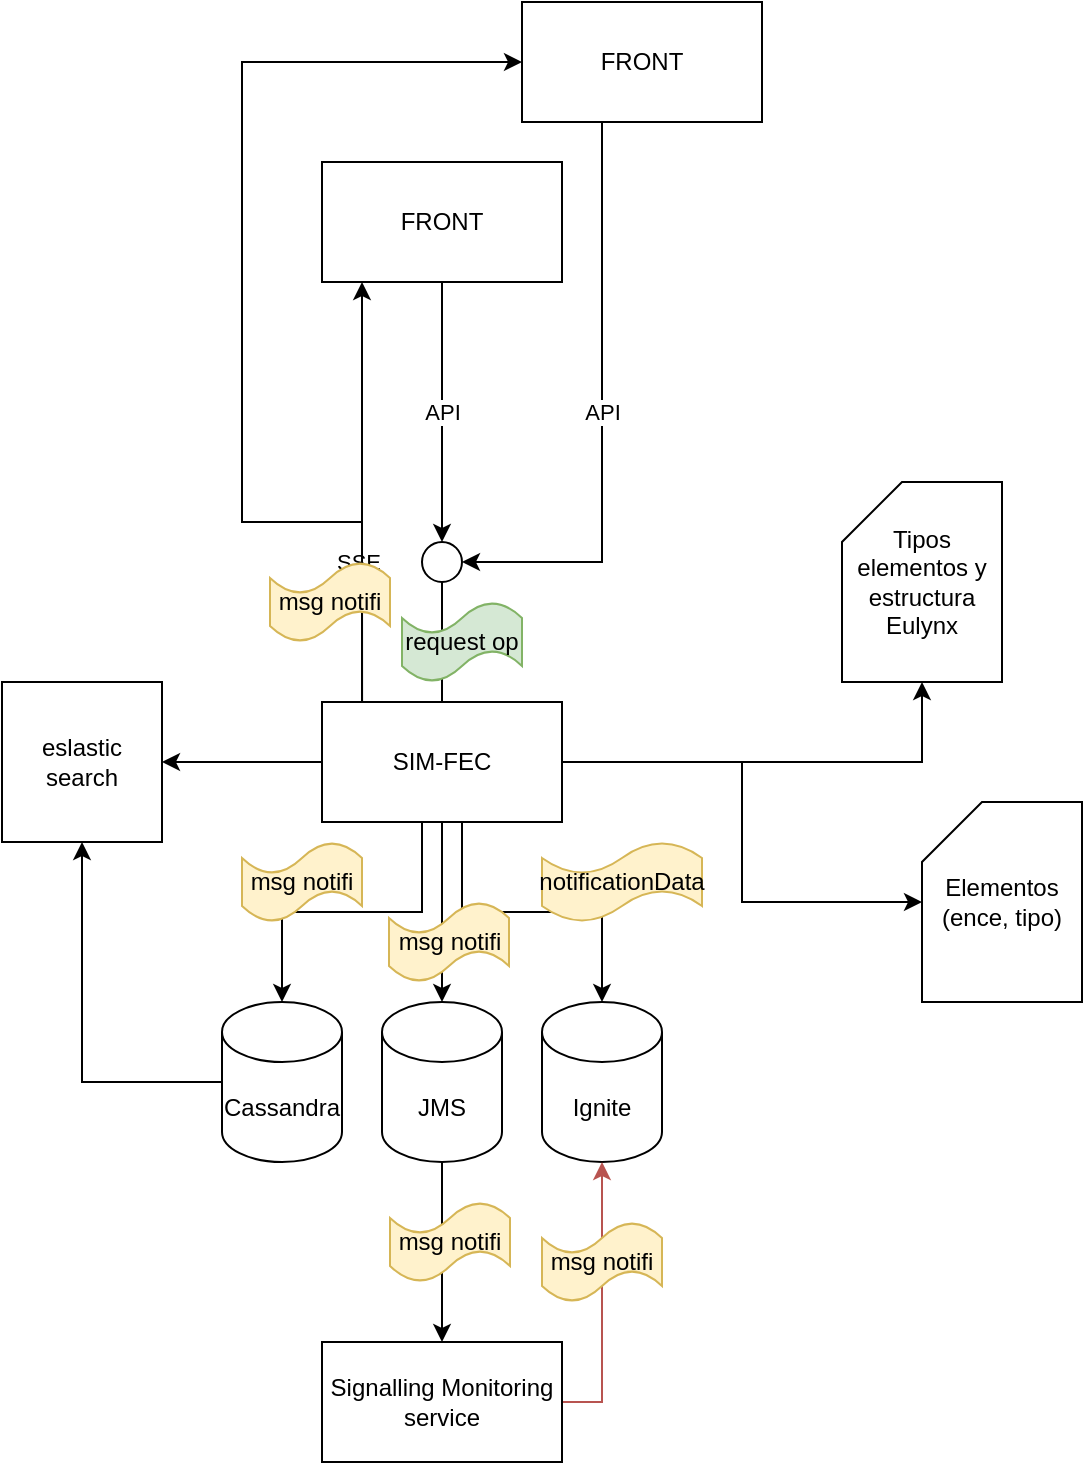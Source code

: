 <mxfile version="14.3.0" type="github" pages="2">
  <diagram id="CvPVASCvKxNh-goHoSoB" name="Page-1">
    <mxGraphModel dx="1182" dy="732" grid="1" gridSize="10" guides="1" tooltips="1" connect="1" arrows="1" fold="1" page="1" pageScale="1" pageWidth="827" pageHeight="1169" math="0" shadow="0">
      <root>
        <mxCell id="0" />
        <mxCell id="1" parent="0" />
        <mxCell id="mqr7jfdnuR5FkfQfjKes-1" style="edgeStyle=orthogonalEdgeStyle;rounded=0;orthogonalLoop=1;jettySize=auto;html=1;" parent="1" source="mqr7jfdnuR5FkfQfjKes-10" target="mqr7jfdnuR5FkfQfjKes-11" edge="1">
          <mxGeometry relative="1" as="geometry" />
        </mxCell>
        <mxCell id="mqr7jfdnuR5FkfQfjKes-2" style="edgeStyle=orthogonalEdgeStyle;rounded=0;orthogonalLoop=1;jettySize=auto;html=1;" parent="1" source="mqr7jfdnuR5FkfQfjKes-10" target="mqr7jfdnuR5FkfQfjKes-12" edge="1">
          <mxGeometry relative="1" as="geometry" />
        </mxCell>
        <mxCell id="mqr7jfdnuR5FkfQfjKes-3" style="edgeStyle=orthogonalEdgeStyle;rounded=0;orthogonalLoop=1;jettySize=auto;html=1;" parent="1" source="mqr7jfdnuR5FkfQfjKes-10" target="mqr7jfdnuR5FkfQfjKes-14" edge="1">
          <mxGeometry relative="1" as="geometry">
            <Array as="points">
              <mxPoint x="400" y="465" />
              <mxPoint x="330" y="465" />
            </Array>
          </mxGeometry>
        </mxCell>
        <mxCell id="mqr7jfdnuR5FkfQfjKes-4" style="edgeStyle=orthogonalEdgeStyle;rounded=0;orthogonalLoop=1;jettySize=auto;html=1;" parent="1" source="mqr7jfdnuR5FkfQfjKes-10" target="mqr7jfdnuR5FkfQfjKes-17" edge="1">
          <mxGeometry relative="1" as="geometry" />
        </mxCell>
        <mxCell id="mqr7jfdnuR5FkfQfjKes-5" style="edgeStyle=orthogonalEdgeStyle;rounded=0;orthogonalLoop=1;jettySize=auto;html=1;" parent="1" source="mqr7jfdnuR5FkfQfjKes-10" target="mqr7jfdnuR5FkfQfjKes-20" edge="1">
          <mxGeometry relative="1" as="geometry">
            <Array as="points">
              <mxPoint x="420" y="465" />
              <mxPoint x="490" y="465" />
            </Array>
          </mxGeometry>
        </mxCell>
        <mxCell id="mqr7jfdnuR5FkfQfjKes-6" style="edgeStyle=orthogonalEdgeStyle;rounded=0;orthogonalLoop=1;jettySize=auto;html=1;" parent="1" source="mqr7jfdnuR5FkfQfjKes-10" target="mqr7jfdnuR5FkfQfjKes-19" edge="1">
          <mxGeometry relative="1" as="geometry">
            <Array as="points">
              <mxPoint x="370" y="290" />
              <mxPoint x="370" y="290" />
            </Array>
          </mxGeometry>
        </mxCell>
        <mxCell id="mqr7jfdnuR5FkfQfjKes-7" value="SSE" style="edgeLabel;html=1;align=center;verticalAlign=middle;resizable=0;points=[];" parent="mqr7jfdnuR5FkfQfjKes-6" vertex="1" connectable="0">
          <mxGeometry x="-0.267" y="2" relative="1" as="geometry">
            <mxPoint y="6.67" as="offset" />
          </mxGeometry>
        </mxCell>
        <mxCell id="mqr7jfdnuR5FkfQfjKes-8" style="edgeStyle=orthogonalEdgeStyle;rounded=0;orthogonalLoop=1;jettySize=auto;html=1;" parent="1" source="mqr7jfdnuR5FkfQfjKes-10" target="mqr7jfdnuR5FkfQfjKes-26" edge="1">
          <mxGeometry relative="1" as="geometry" />
        </mxCell>
        <mxCell id="mqr7jfdnuR5FkfQfjKes-9" style="edgeStyle=orthogonalEdgeStyle;rounded=0;orthogonalLoop=1;jettySize=auto;html=1;entryX=0;entryY=0.5;entryDx=0;entryDy=0;exitX=0.167;exitY=0.002;exitDx=0;exitDy=0;exitPerimeter=0;" parent="1" source="mqr7jfdnuR5FkfQfjKes-10" target="mqr7jfdnuR5FkfQfjKes-22" edge="1">
          <mxGeometry relative="1" as="geometry">
            <mxPoint x="310" y="70" as="targetPoint" />
            <Array as="points">
              <mxPoint x="370" y="270" />
              <mxPoint x="310" y="270" />
              <mxPoint x="310" y="40" />
            </Array>
          </mxGeometry>
        </mxCell>
        <mxCell id="mqr7jfdnuR5FkfQfjKes-10" value="SIM-FEC" style="rounded=0;whiteSpace=wrap;html=1;" parent="1" vertex="1">
          <mxGeometry x="350" y="360" width="120" height="60" as="geometry" />
        </mxCell>
        <mxCell id="mqr7jfdnuR5FkfQfjKes-11" value="Tipos elementos y estructura Eulynx" style="shape=card;whiteSpace=wrap;html=1;" parent="1" vertex="1">
          <mxGeometry x="610" y="250" width="80" height="100" as="geometry" />
        </mxCell>
        <mxCell id="mqr7jfdnuR5FkfQfjKes-12" value="Elementos (ence, tipo)" style="shape=card;whiteSpace=wrap;html=1;" parent="1" vertex="1">
          <mxGeometry x="650" y="410" width="80" height="100" as="geometry" />
        </mxCell>
        <mxCell id="mqr7jfdnuR5FkfQfjKes-13" style="edgeStyle=orthogonalEdgeStyle;rounded=0;orthogonalLoop=1;jettySize=auto;html=1;entryX=0.5;entryY=1;entryDx=0;entryDy=0;" parent="1" source="mqr7jfdnuR5FkfQfjKes-14" target="mqr7jfdnuR5FkfQfjKes-17" edge="1">
          <mxGeometry relative="1" as="geometry" />
        </mxCell>
        <mxCell id="mqr7jfdnuR5FkfQfjKes-14" value="Cassandra" style="shape=cylinder3;whiteSpace=wrap;html=1;boundedLbl=1;backgroundOutline=1;size=15;" parent="1" vertex="1">
          <mxGeometry x="300" y="510" width="60" height="80" as="geometry" />
        </mxCell>
        <mxCell id="mqr7jfdnuR5FkfQfjKes-15" value="" style="ellipse;whiteSpace=wrap;html=1;aspect=fixed;" parent="1" vertex="1">
          <mxGeometry x="400" y="280" width="20" height="20" as="geometry" />
        </mxCell>
        <mxCell id="mqr7jfdnuR5FkfQfjKes-16" value="" style="endArrow=none;html=1;entryX=0.5;entryY=1;entryDx=0;entryDy=0;" parent="1" target="mqr7jfdnuR5FkfQfjKes-15" edge="1">
          <mxGeometry width="50" height="50" relative="1" as="geometry">
            <mxPoint x="410" y="360" as="sourcePoint" />
            <mxPoint x="440" y="320" as="targetPoint" />
          </mxGeometry>
        </mxCell>
        <mxCell id="mqr7jfdnuR5FkfQfjKes-17" value="eslastic search" style="whiteSpace=wrap;html=1;aspect=fixed;" parent="1" vertex="1">
          <mxGeometry x="190" y="350" width="80" height="80" as="geometry" />
        </mxCell>
        <mxCell id="mqr7jfdnuR5FkfQfjKes-18" value="API" style="edgeStyle=orthogonalEdgeStyle;rounded=0;orthogonalLoop=1;jettySize=auto;html=1;entryX=0.5;entryY=0;entryDx=0;entryDy=0;" parent="1" source="mqr7jfdnuR5FkfQfjKes-19" target="mqr7jfdnuR5FkfQfjKes-15" edge="1">
          <mxGeometry relative="1" as="geometry">
            <Array as="points">
              <mxPoint x="410" y="200" />
              <mxPoint x="410" y="200" />
            </Array>
          </mxGeometry>
        </mxCell>
        <mxCell id="mqr7jfdnuR5FkfQfjKes-19" value="FRONT" style="rounded=0;whiteSpace=wrap;html=1;" parent="1" vertex="1">
          <mxGeometry x="350" y="90" width="120" height="60" as="geometry" />
        </mxCell>
        <mxCell id="mqr7jfdnuR5FkfQfjKes-20" value="Ignite" style="shape=cylinder3;whiteSpace=wrap;html=1;boundedLbl=1;backgroundOutline=1;size=15;" parent="1" vertex="1">
          <mxGeometry x="460" y="510" width="60" height="80" as="geometry" />
        </mxCell>
        <mxCell id="mqr7jfdnuR5FkfQfjKes-21" value="API" style="edgeStyle=orthogonalEdgeStyle;rounded=0;orthogonalLoop=1;jettySize=auto;html=1;entryX=1;entryY=0.5;entryDx=0;entryDy=0;" parent="1" source="mqr7jfdnuR5FkfQfjKes-22" edge="1" target="mqr7jfdnuR5FkfQfjKes-15">
          <mxGeometry relative="1" as="geometry">
            <Array as="points">
              <mxPoint x="490" y="290" />
            </Array>
            <mxPoint x="440" y="290" as="targetPoint" />
          </mxGeometry>
        </mxCell>
        <mxCell id="mqr7jfdnuR5FkfQfjKes-22" value="FRONT" style="rounded=0;whiteSpace=wrap;html=1;" parent="1" vertex="1">
          <mxGeometry x="450" y="10" width="120" height="60" as="geometry" />
        </mxCell>
        <mxCell id="mqr7jfdnuR5FkfQfjKes-23" style="edgeStyle=orthogonalEdgeStyle;rounded=0;orthogonalLoop=1;jettySize=auto;html=1;entryX=0.5;entryY=1;entryDx=0;entryDy=0;entryPerimeter=0;fillColor=#f8cecc;strokeColor=#b85450;" parent="1" source="mqr7jfdnuR5FkfQfjKes-24" target="mqr7jfdnuR5FkfQfjKes-20" edge="1">
          <mxGeometry relative="1" as="geometry">
            <Array as="points">
              <mxPoint x="490" y="710" />
            </Array>
          </mxGeometry>
        </mxCell>
        <mxCell id="mqr7jfdnuR5FkfQfjKes-24" value="Signalling Monitoring service" style="rounded=0;whiteSpace=wrap;html=1;" parent="1" vertex="1">
          <mxGeometry x="350" y="680" width="120" height="60" as="geometry" />
        </mxCell>
        <mxCell id="mqr7jfdnuR5FkfQfjKes-25" style="edgeStyle=orthogonalEdgeStyle;rounded=0;orthogonalLoop=1;jettySize=auto;html=1;entryX=0.5;entryY=0;entryDx=0;entryDy=0;" parent="1" source="mqr7jfdnuR5FkfQfjKes-26" target="mqr7jfdnuR5FkfQfjKes-24" edge="1">
          <mxGeometry relative="1" as="geometry" />
        </mxCell>
        <mxCell id="mqr7jfdnuR5FkfQfjKes-26" value="JMS" style="shape=cylinder3;whiteSpace=wrap;html=1;boundedLbl=1;backgroundOutline=1;size=15;" parent="1" vertex="1">
          <mxGeometry x="380" y="510" width="60" height="80" as="geometry" />
        </mxCell>
        <mxCell id="k29K2QgjoULuyAqYibeC-10" value="msg notifi" style="shape=tape;whiteSpace=wrap;html=1;fillColor=#fff2cc;strokeColor=#d6b656;" vertex="1" parent="1">
          <mxGeometry x="310" y="430" width="60" height="40" as="geometry" />
        </mxCell>
        <mxCell id="k29K2QgjoULuyAqYibeC-12" value="notificationData" style="shape=tape;whiteSpace=wrap;html=1;fillColor=#fff2cc;strokeColor=#d6b656;" vertex="1" parent="1">
          <mxGeometry x="460" y="430" width="80" height="40" as="geometry" />
        </mxCell>
        <mxCell id="k29K2QgjoULuyAqYibeC-13" value="msg notifi" style="shape=tape;whiteSpace=wrap;html=1;fillColor=#fff2cc;strokeColor=#d6b656;" vertex="1" parent="1">
          <mxGeometry x="383.5" y="460" width="60" height="40" as="geometry" />
        </mxCell>
        <mxCell id="k29K2QgjoULuyAqYibeC-14" value="request op" style="shape=tape;whiteSpace=wrap;html=1;fillColor=#d5e8d4;strokeColor=#82b366;" vertex="1" parent="1">
          <mxGeometry x="390" y="310" width="60" height="40" as="geometry" />
        </mxCell>
        <mxCell id="k29K2QgjoULuyAqYibeC-15" value="msg notifi" style="shape=tape;whiteSpace=wrap;html=1;fillColor=#fff2cc;strokeColor=#d6b656;" vertex="1" parent="1">
          <mxGeometry x="324" y="290" width="60" height="40" as="geometry" />
        </mxCell>
        <mxCell id="k29K2QgjoULuyAqYibeC-16" value="msg notifi" style="shape=tape;whiteSpace=wrap;html=1;fillColor=#fff2cc;strokeColor=#d6b656;" vertex="1" parent="1">
          <mxGeometry x="384" y="610" width="60" height="40" as="geometry" />
        </mxCell>
        <mxCell id="k29K2QgjoULuyAqYibeC-17" value="msg notifi" style="shape=tape;whiteSpace=wrap;html=1;fillColor=#fff2cc;strokeColor=#d6b656;" vertex="1" parent="1">
          <mxGeometry x="460" y="620" width="60" height="40" as="geometry" />
        </mxCell>
      </root>
    </mxGraphModel>
  </diagram>
  <diagram name="Page-3" id="8ZVHa1ZDVzVdhbC62e9t">
    <mxGraphModel dx="1422" dy="762" grid="1" gridSize="10" guides="1" tooltips="1" connect="1" arrows="1" fold="1" page="1" pageScale="1" pageWidth="827" pageHeight="1169" math="0" shadow="0">
      <root>
        <mxCell id="g6uH5j_f1oCL4-2kIX-J-0" />
        <mxCell id="g6uH5j_f1oCL4-2kIX-J-1" parent="g6uH5j_f1oCL4-2kIX-J-0" />
        <mxCell id="g6uH5j_f1oCL4-2kIX-J-6" style="edgeStyle=orthogonalEdgeStyle;rounded=0;orthogonalLoop=1;jettySize=auto;html=1;entryX=0.433;entryY=1;entryDx=0;entryDy=0;entryPerimeter=0;" edge="1" parent="g6uH5j_f1oCL4-2kIX-J-1" source="g6uH5j_f1oCL4-2kIX-J-2" target="g6uH5j_f1oCL4-2kIX-J-5">
          <mxGeometry relative="1" as="geometry">
            <Array as="points">
              <mxPoint x="140" y="520" />
              <mxPoint x="292" y="520" />
            </Array>
          </mxGeometry>
        </mxCell>
        <mxCell id="g6uH5j_f1oCL4-2kIX-J-2" value="ENCE-1" style="rounded=0;whiteSpace=wrap;html=1;" vertex="1" parent="g6uH5j_f1oCL4-2kIX-J-1">
          <mxGeometry x="80" y="560" width="120" height="60" as="geometry" />
        </mxCell>
        <mxCell id="g6uH5j_f1oCL4-2kIX-J-7" style="edgeStyle=orthogonalEdgeStyle;rounded=0;orthogonalLoop=1;jettySize=auto;html=1;entryX=0.5;entryY=1;entryDx=0;entryDy=0;" edge="1" parent="g6uH5j_f1oCL4-2kIX-J-1" source="g6uH5j_f1oCL4-2kIX-J-3" target="g6uH5j_f1oCL4-2kIX-J-5">
          <mxGeometry relative="1" as="geometry" />
        </mxCell>
        <mxCell id="g6uH5j_f1oCL4-2kIX-J-3" value="ENCE-2" style="rounded=0;whiteSpace=wrap;html=1;" vertex="1" parent="g6uH5j_f1oCL4-2kIX-J-1">
          <mxGeometry x="240" y="560" width="120" height="60" as="geometry" />
        </mxCell>
        <mxCell id="g6uH5j_f1oCL4-2kIX-J-8" style="edgeStyle=orthogonalEdgeStyle;rounded=0;orthogonalLoop=1;jettySize=auto;html=1;" edge="1" parent="g6uH5j_f1oCL4-2kIX-J-1" source="g6uH5j_f1oCL4-2kIX-J-4" target="g6uH5j_f1oCL4-2kIX-J-5">
          <mxGeometry relative="1" as="geometry">
            <Array as="points">
              <mxPoint x="500" y="540" />
              <mxPoint x="330" y="540" />
            </Array>
          </mxGeometry>
        </mxCell>
        <mxCell id="g6uH5j_f1oCL4-2kIX-J-4" value="ENCE-N" style="rounded=0;whiteSpace=wrap;html=1;" vertex="1" parent="g6uH5j_f1oCL4-2kIX-J-1">
          <mxGeometry x="440" y="560" width="120" height="60" as="geometry" />
        </mxCell>
        <mxCell id="g6uH5j_f1oCL4-2kIX-J-5" value="PDS" style="rounded=0;whiteSpace=wrap;html=1;" vertex="1" parent="g6uH5j_f1oCL4-2kIX-J-1">
          <mxGeometry x="240" y="440" width="120" height="60" as="geometry" />
        </mxCell>
        <mxCell id="g6uH5j_f1oCL4-2kIX-J-9" value="" style="rounded=0;whiteSpace=wrap;html=1;" vertex="1" parent="g6uH5j_f1oCL4-2kIX-J-1">
          <mxGeometry x="250" y="430" width="20" height="20" as="geometry" />
        </mxCell>
        <mxCell id="g6uH5j_f1oCL4-2kIX-J-10" value="" style="rounded=0;whiteSpace=wrap;html=1;" vertex="1" parent="g6uH5j_f1oCL4-2kIX-J-1">
          <mxGeometry x="290" y="430" width="20" height="20" as="geometry" />
        </mxCell>
        <mxCell id="g6uH5j_f1oCL4-2kIX-J-11" value="" style="rounded=0;whiteSpace=wrap;html=1;" vertex="1" parent="g6uH5j_f1oCL4-2kIX-J-1">
          <mxGeometry x="330" y="430" width="20" height="20" as="geometry" />
        </mxCell>
        <mxCell id="g6uH5j_f1oCL4-2kIX-J-13" style="edgeStyle=orthogonalEdgeStyle;rounded=0;orthogonalLoop=1;jettySize=auto;html=1;entryX=0.5;entryY=1;entryDx=0;entryDy=0;" edge="1" parent="g6uH5j_f1oCL4-2kIX-J-1" source="g6uH5j_f1oCL4-2kIX-J-12" target="g6uH5j_f1oCL4-2kIX-J-2">
          <mxGeometry relative="1" as="geometry" />
        </mxCell>
        <mxCell id="g6uH5j_f1oCL4-2kIX-J-12" value="PLO" style="rounded=0;whiteSpace=wrap;html=1;" vertex="1" parent="g6uH5j_f1oCL4-2kIX-J-1">
          <mxGeometry x="80" y="670" width="120" height="60" as="geometry" />
        </mxCell>
        <mxCell id="g6uH5j_f1oCL4-2kIX-J-14" value="PDS" style="rounded=0;whiteSpace=wrap;html=1;" vertex="1" parent="g6uH5j_f1oCL4-2kIX-J-1">
          <mxGeometry x="370" y="440" width="120" height="60" as="geometry" />
        </mxCell>
        <mxCell id="g6uH5j_f1oCL4-2kIX-J-16" style="edgeStyle=orthogonalEdgeStyle;rounded=0;orthogonalLoop=1;jettySize=auto;html=1;entryX=0.5;entryY=0;entryDx=0;entryDy=0;" edge="1" parent="g6uH5j_f1oCL4-2kIX-J-1" source="g6uH5j_f1oCL4-2kIX-J-15" target="g6uH5j_f1oCL4-2kIX-J-10">
          <mxGeometry relative="1" as="geometry">
            <Array as="points">
              <mxPoint x="300" y="380" />
              <mxPoint x="300" y="380" />
            </Array>
          </mxGeometry>
        </mxCell>
        <mxCell id="g6uH5j_f1oCL4-2kIX-J-27" style="edgeStyle=orthogonalEdgeStyle;rounded=0;orthogonalLoop=1;jettySize=auto;html=1;entryX=0.5;entryY=1;entryDx=0;entryDy=0;" edge="1" parent="g6uH5j_f1oCL4-2kIX-J-1" source="g6uH5j_f1oCL4-2kIX-J-15" target="g6uH5j_f1oCL4-2kIX-J-26">
          <mxGeometry relative="1" as="geometry" />
        </mxCell>
        <mxCell id="tqx-FoHAZw1OHkQQxcA4-8" style="edgeStyle=orthogonalEdgeStyle;rounded=0;orthogonalLoop=1;jettySize=auto;html=1;entryX=1;entryY=0;entryDx=0;entryDy=52.5;entryPerimeter=0;" edge="1" parent="g6uH5j_f1oCL4-2kIX-J-1" source="g6uH5j_f1oCL4-2kIX-J-15" target="tqx-FoHAZw1OHkQQxcA4-4">
          <mxGeometry relative="1" as="geometry" />
        </mxCell>
        <mxCell id="g6uH5j_f1oCL4-2kIX-J-15" value="FEC" style="rounded=0;whiteSpace=wrap;html=1;" vertex="1" parent="g6uH5j_f1oCL4-2kIX-J-1">
          <mxGeometry x="240" y="300" width="120" height="60" as="geometry" />
        </mxCell>
        <mxCell id="g6uH5j_f1oCL4-2kIX-J-22" style="edgeStyle=orthogonalEdgeStyle;rounded=0;orthogonalLoop=1;jettySize=auto;html=1;entryX=0.5;entryY=1;entryDx=0;entryDy=0;" edge="1" parent="g6uH5j_f1oCL4-2kIX-J-1" source="g6uH5j_f1oCL4-2kIX-J-21" target="g6uH5j_f1oCL4-2kIX-J-3">
          <mxGeometry relative="1" as="geometry" />
        </mxCell>
        <mxCell id="g6uH5j_f1oCL4-2kIX-J-21" value="PLO" style="rounded=0;whiteSpace=wrap;html=1;" vertex="1" parent="g6uH5j_f1oCL4-2kIX-J-1">
          <mxGeometry x="240" y="670" width="120" height="60" as="geometry" />
        </mxCell>
        <mxCell id="g6uH5j_f1oCL4-2kIX-J-24" style="edgeStyle=orthogonalEdgeStyle;rounded=0;orthogonalLoop=1;jettySize=auto;html=1;entryX=0.308;entryY=1.033;entryDx=0;entryDy=0;entryPerimeter=0;" edge="1" parent="g6uH5j_f1oCL4-2kIX-J-1" source="g6uH5j_f1oCL4-2kIX-J-23" target="g6uH5j_f1oCL4-2kIX-J-3">
          <mxGeometry relative="1" as="geometry" />
        </mxCell>
        <mxCell id="g6uH5j_f1oCL4-2kIX-J-25" style="edgeStyle=orthogonalEdgeStyle;rounded=0;orthogonalLoop=1;jettySize=auto;html=1;entryX=0.75;entryY=1;entryDx=0;entryDy=0;" edge="1" parent="g6uH5j_f1oCL4-2kIX-J-1" source="g6uH5j_f1oCL4-2kIX-J-23" target="g6uH5j_f1oCL4-2kIX-J-2">
          <mxGeometry relative="1" as="geometry" />
        </mxCell>
        <mxCell id="g6uH5j_f1oCL4-2kIX-J-23" value="PRO&lt;br&gt;" style="rounded=0;whiteSpace=wrap;html=1;" vertex="1" parent="g6uH5j_f1oCL4-2kIX-J-1">
          <mxGeometry x="160" y="790" width="120" height="60" as="geometry" />
        </mxCell>
        <mxCell id="tqx-FoHAZw1OHkQQxcA4-5" style="edgeStyle=orthogonalEdgeStyle;rounded=0;orthogonalLoop=1;jettySize=auto;html=1;" edge="1" parent="g6uH5j_f1oCL4-2kIX-J-1" source="g6uH5j_f1oCL4-2kIX-J-26" target="tqx-FoHAZw1OHkQQxcA4-4">
          <mxGeometry relative="1" as="geometry" />
        </mxCell>
        <mxCell id="g6uH5j_f1oCL4-2kIX-J-26" value="Signalling monitoring" style="rounded=0;whiteSpace=wrap;html=1;" vertex="1" parent="g6uH5j_f1oCL4-2kIX-J-1">
          <mxGeometry x="240" y="180" width="120" height="60" as="geometry" />
        </mxCell>
        <mxCell id="tqx-FoHAZw1OHkQQxcA4-1" style="edgeStyle=orthogonalEdgeStyle;rounded=0;orthogonalLoop=1;jettySize=auto;html=1;entryX=0.5;entryY=0;entryDx=0;entryDy=0;" edge="1" parent="g6uH5j_f1oCL4-2kIX-J-1" source="tqx-FoHAZw1OHkQQxcA4-0" target="g6uH5j_f1oCL4-2kIX-J-26">
          <mxGeometry relative="1" as="geometry" />
        </mxCell>
        <mxCell id="tqx-FoHAZw1OHkQQxcA4-15" style="edgeStyle=orthogonalEdgeStyle;rounded=0;orthogonalLoop=1;jettySize=auto;html=1;" edge="1" parent="g6uH5j_f1oCL4-2kIX-J-1" source="tqx-FoHAZw1OHkQQxcA4-0" target="tqx-FoHAZw1OHkQQxcA4-14">
          <mxGeometry relative="1" as="geometry" />
        </mxCell>
        <mxCell id="tqx-FoHAZw1OHkQQxcA4-0" value="sinoptico&lt;br&gt;" style="rounded=0;whiteSpace=wrap;html=1;" vertex="1" parent="g6uH5j_f1oCL4-2kIX-J-1">
          <mxGeometry x="240" y="20" width="120" height="60" as="geometry" />
        </mxCell>
        <mxCell id="tqx-FoHAZw1OHkQQxcA4-6" style="edgeStyle=orthogonalEdgeStyle;rounded=0;orthogonalLoop=1;jettySize=auto;html=1;entryX=0.7;entryY=0.983;entryDx=0;entryDy=0;entryPerimeter=0;" edge="1" parent="g6uH5j_f1oCL4-2kIX-J-1" source="tqx-FoHAZw1OHkQQxcA4-2" target="g6uH5j_f1oCL4-2kIX-J-26">
          <mxGeometry relative="1" as="geometry">
            <Array as="points">
              <mxPoint x="430" y="280" />
              <mxPoint x="324" y="280" />
            </Array>
          </mxGeometry>
        </mxCell>
        <mxCell id="tqx-FoHAZw1OHkQQxcA4-2" value="FEC" style="rounded=0;whiteSpace=wrap;html=1;fillColor=#f8cecc;strokeColor=#b85450;" vertex="1" parent="g6uH5j_f1oCL4-2kIX-J-1">
          <mxGeometry x="370" y="300" width="120" height="60" as="geometry" />
        </mxCell>
        <mxCell id="tqx-FoHAZw1OHkQQxcA4-7" style="edgeStyle=orthogonalEdgeStyle;rounded=0;orthogonalLoop=1;jettySize=auto;html=1;entryX=1;entryY=0.5;entryDx=0;entryDy=0;" edge="1" parent="g6uH5j_f1oCL4-2kIX-J-1" source="tqx-FoHAZw1OHkQQxcA4-3" target="g6uH5j_f1oCL4-2kIX-J-26">
          <mxGeometry relative="1" as="geometry">
            <Array as="points">
              <mxPoint x="560" y="210" />
            </Array>
          </mxGeometry>
        </mxCell>
        <mxCell id="tqx-FoHAZw1OHkQQxcA4-3" value="FEC" style="rounded=0;whiteSpace=wrap;html=1;" vertex="1" parent="g6uH5j_f1oCL4-2kIX-J-1">
          <mxGeometry x="500" y="300" width="120" height="60" as="geometry" />
        </mxCell>
        <mxCell id="tqx-FoHAZw1OHkQQxcA4-4" value="" style="shape=cylinder3;whiteSpace=wrap;html=1;boundedLbl=1;backgroundOutline=1;size=15;" vertex="1" parent="g6uH5j_f1oCL4-2kIX-J-1">
          <mxGeometry x="90" y="280" width="60" height="80" as="geometry" />
        </mxCell>
        <mxCell id="tqx-FoHAZw1OHkQQxcA4-11" style="edgeStyle=orthogonalEdgeStyle;rounded=0;orthogonalLoop=1;jettySize=auto;html=1;entryX=0;entryY=0.5;entryDx=0;entryDy=0;" edge="1" parent="g6uH5j_f1oCL4-2kIX-J-1" source="tqx-FoHAZw1OHkQQxcA4-9" target="tqx-FoHAZw1OHkQQxcA4-0">
          <mxGeometry relative="1" as="geometry" />
        </mxCell>
        <mxCell id="tqx-FoHAZw1OHkQQxcA4-9" value="Actor" style="shape=umlActor;verticalLabelPosition=bottom;verticalAlign=top;html=1;outlineConnect=0;" vertex="1" parent="g6uH5j_f1oCL4-2kIX-J-1">
          <mxGeometry x="140" y="20" width="30" height="60" as="geometry" />
        </mxCell>
        <mxCell id="tqx-FoHAZw1OHkQQxcA4-16" style="edgeStyle=orthogonalEdgeStyle;rounded=0;orthogonalLoop=1;jettySize=auto;html=1;entryX=0.75;entryY=0;entryDx=0;entryDy=0;" edge="1" parent="g6uH5j_f1oCL4-2kIX-J-1" source="tqx-FoHAZw1OHkQQxcA4-14" target="g6uH5j_f1oCL4-2kIX-J-15">
          <mxGeometry relative="1" as="geometry">
            <Array as="points">
              <mxPoint x="520" y="260" />
              <mxPoint x="330" y="260" />
            </Array>
          </mxGeometry>
        </mxCell>
        <mxCell id="tqx-FoHAZw1OHkQQxcA4-14" value="Signalling control" style="rounded=0;whiteSpace=wrap;html=1;" vertex="1" parent="g6uH5j_f1oCL4-2kIX-J-1">
          <mxGeometry x="460" y="110" width="120" height="60" as="geometry" />
        </mxCell>
      </root>
    </mxGraphModel>
  </diagram>
</mxfile>

